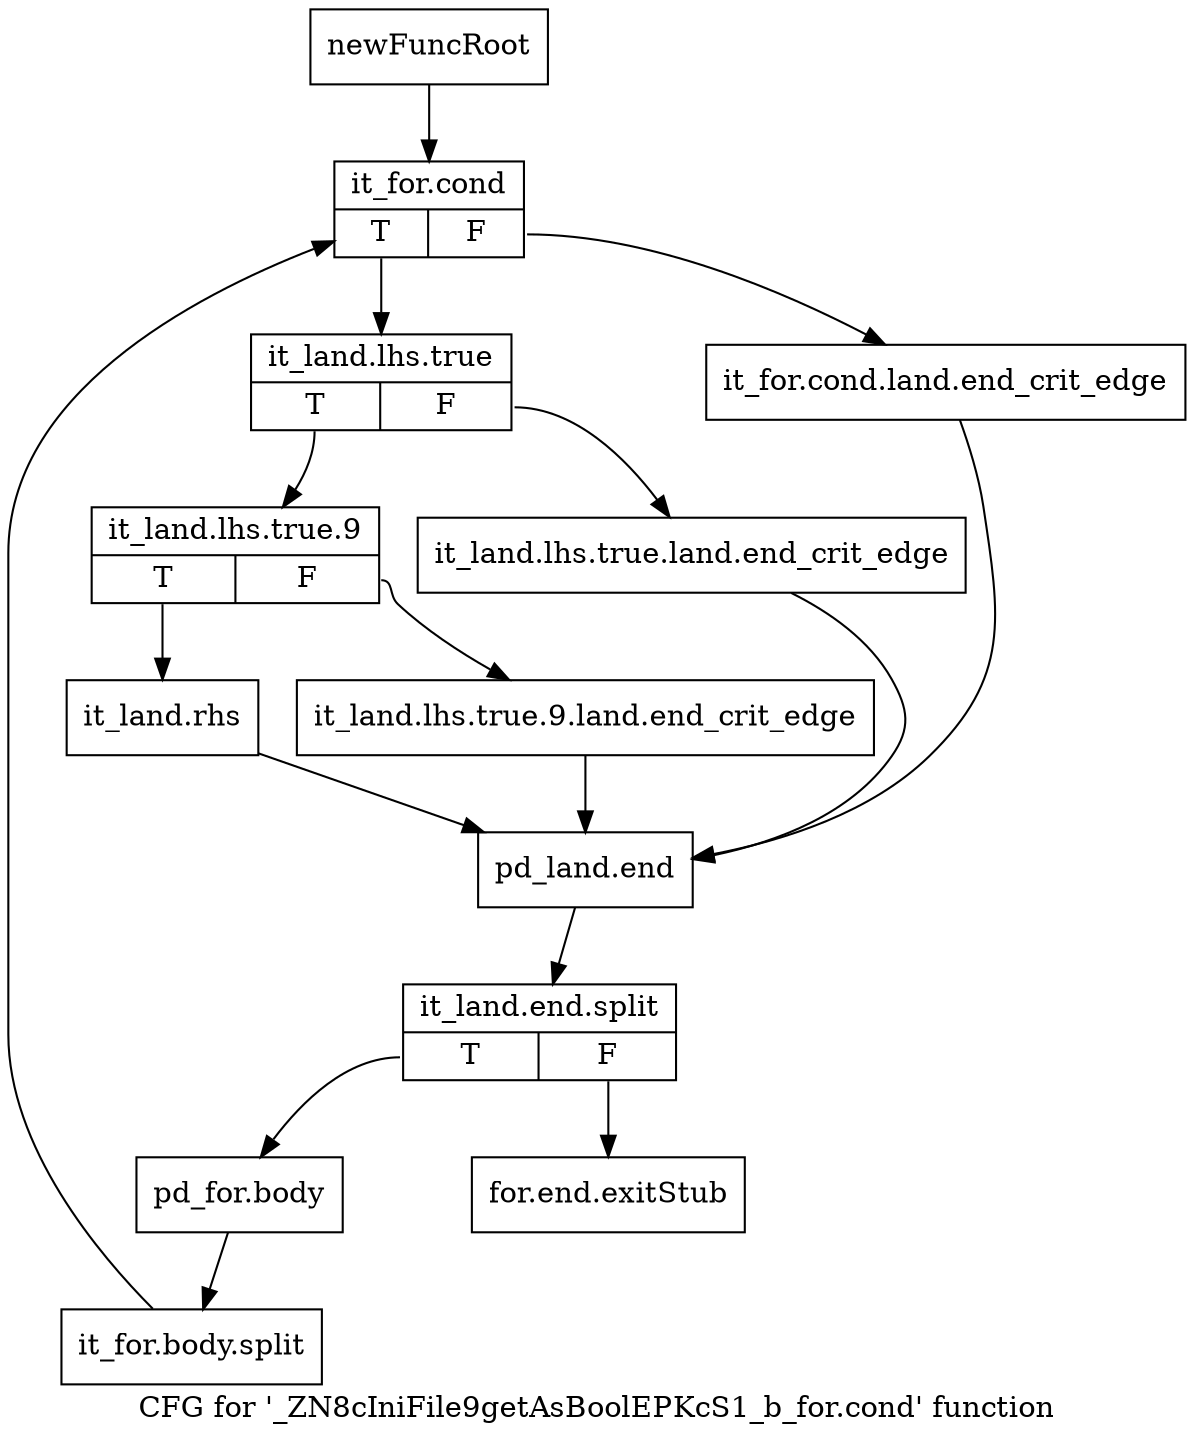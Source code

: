 digraph "CFG for '_ZN8cIniFile9getAsBoolEPKcS1_b_for.cond' function" {
	label="CFG for '_ZN8cIniFile9getAsBoolEPKcS1_b_for.cond' function";

	Node0x20c5510 [shape=record,label="{newFuncRoot}"];
	Node0x20c5510 -> Node0x20c55b0;
	Node0x20c5560 [shape=record,label="{for.end.exitStub}"];
	Node0x20c55b0 [shape=record,label="{it_for.cond|{<s0>T|<s1>F}}"];
	Node0x20c55b0:s0 -> Node0x20c5650;
	Node0x20c55b0:s1 -> Node0x20c5600;
	Node0x20c5600 [shape=record,label="{it_for.cond.land.end_crit_edge}"];
	Node0x20c5600 -> Node0x20c57e0;
	Node0x20c5650 [shape=record,label="{it_land.lhs.true|{<s0>T|<s1>F}}"];
	Node0x20c5650:s0 -> Node0x20c56f0;
	Node0x20c5650:s1 -> Node0x20c56a0;
	Node0x20c56a0 [shape=record,label="{it_land.lhs.true.land.end_crit_edge}"];
	Node0x20c56a0 -> Node0x20c57e0;
	Node0x20c56f0 [shape=record,label="{it_land.lhs.true.9|{<s0>T|<s1>F}}"];
	Node0x20c56f0:s0 -> Node0x20c5790;
	Node0x20c56f0:s1 -> Node0x20c5740;
	Node0x20c5740 [shape=record,label="{it_land.lhs.true.9.land.end_crit_edge}"];
	Node0x20c5740 -> Node0x20c57e0;
	Node0x20c5790 [shape=record,label="{it_land.rhs}"];
	Node0x20c5790 -> Node0x20c57e0;
	Node0x20c57e0 [shape=record,label="{pd_land.end}"];
	Node0x20c57e0 -> Node0x22bee70;
	Node0x22bee70 [shape=record,label="{it_land.end.split|{<s0>T|<s1>F}}"];
	Node0x22bee70:s0 -> Node0x20c5830;
	Node0x22bee70:s1 -> Node0x20c5560;
	Node0x20c5830 [shape=record,label="{pd_for.body}"];
	Node0x20c5830 -> Node0x4812f70;
	Node0x4812f70 [shape=record,label="{it_for.body.split}"];
	Node0x4812f70 -> Node0x20c55b0;
}
